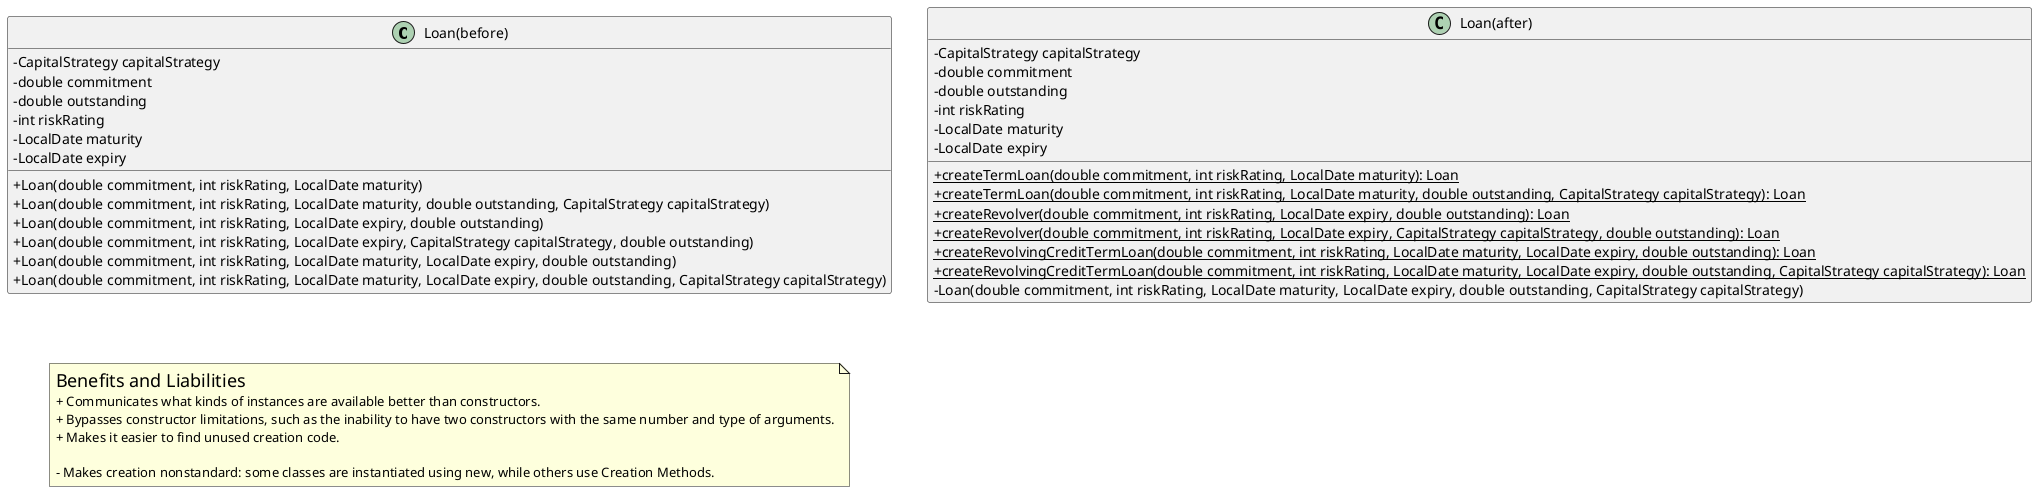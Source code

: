 @startuml
skinparam classAttributeIconSize 0

class Loan(before) {
    -CapitalStrategy capitalStrategy
    -double commitment
    -double outstanding
    -int riskRating
    -LocalDate maturity
    -LocalDate expiry

    +Loan(double commitment, int riskRating, LocalDate maturity)
    +Loan(double commitment, int riskRating, LocalDate maturity, double outstanding, CapitalStrategy capitalStrategy)
    +Loan(double commitment, int riskRating, LocalDate expiry, double outstanding)
    +Loan(double commitment, int riskRating, LocalDate expiry, CapitalStrategy capitalStrategy, double outstanding)
    +Loan(double commitment, int riskRating, LocalDate maturity, LocalDate expiry, double outstanding)
    +Loan(double commitment, int riskRating, LocalDate maturity, LocalDate expiry, double outstanding, CapitalStrategy capitalStrategy)
}

class Loan(after) {
    -CapitalStrategy capitalStrategy
    -double commitment
    -double outstanding
    -int riskRating
    -LocalDate maturity
    -LocalDate expiry

    +{static} createTermLoan(double commitment, int riskRating, LocalDate maturity): Loan
    +{static} createTermLoan(double commitment, int riskRating, LocalDate maturity, double outstanding, CapitalStrategy capitalStrategy): Loan
    +{static} createRevolver(double commitment, int riskRating, LocalDate expiry, double outstanding): Loan
    +{static} createRevolver(double commitment, int riskRating, LocalDate expiry, CapitalStrategy capitalStrategy, double outstanding): Loan
    +{static} createRevolvingCreditTermLoan(double commitment, int riskRating, LocalDate maturity, LocalDate expiry, double outstanding): Loan
    +{static} createRevolvingCreditTermLoan(double commitment, int riskRating, LocalDate maturity, LocalDate expiry, double outstanding, CapitalStrategy capitalStrategy): Loan
    -Loan(double commitment, int riskRating, LocalDate maturity, LocalDate expiry, double outstanding, CapitalStrategy capitalStrategy)
}

note as benefitsAndLiabilities
<size:18>Benefits and Liabilities</size>
+ Communicates what kinds of instances are available better than constructors.
+ Bypasses constructor limitations, such as the inability to have two constructors with the same number and type of arguments.
+ Makes it easier to find unused creation code.

– Makes creation nonstandard: some classes are instantiated using new, while others use Creation Methods.
end note

@enduml